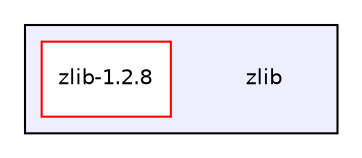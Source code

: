 digraph "zlib" {
  compound=true
  node [ fontsize="10", fontname="Helvetica"];
  edge [ labelfontsize="10", labelfontname="Helvetica"];
  subgraph clusterdir_3c17883d206b7bf81e2b431b0ae79cdb {
    graph [ bgcolor="#eeeeff", pencolor="black", label="" URL="dir_3c17883d206b7bf81e2b431b0ae79cdb.html"];
    dir_3c17883d206b7bf81e2b431b0ae79cdb [shape=plaintext label="zlib"];
    dir_ee608a8abb8a8878bf325fc634e1cabc [shape=box label="zlib-1.2.8" color="red" fillcolor="white" style="filled" URL="dir_ee608a8abb8a8878bf325fc634e1cabc.html"];
  }
}
